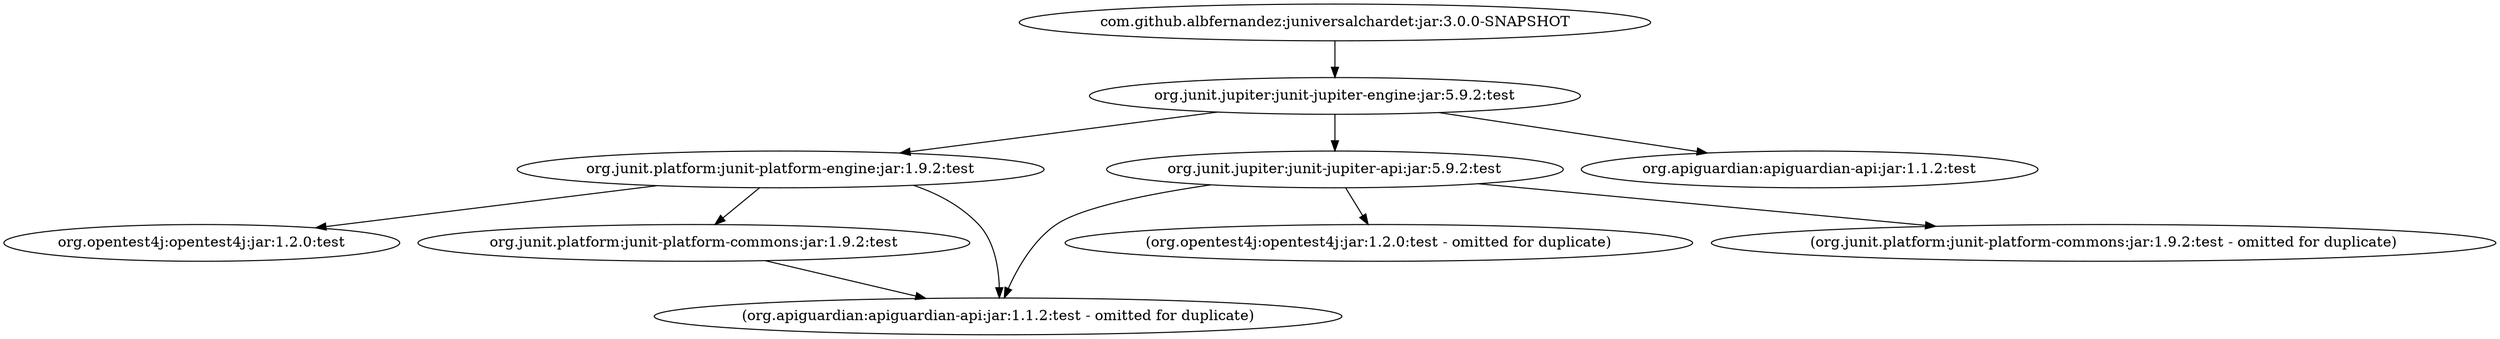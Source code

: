 digraph albfernandez__juniversalchardet {
	"com.github.albfernandez:juniversalchardet:jar:3.0.0-SNAPSHOT" -> "org.junit.jupiter:junit-jupiter-engine:jar:5.9.2:test" ; 
	"org.junit.jupiter:junit-jupiter-engine:jar:5.9.2:test" -> "org.junit.platform:junit-platform-engine:jar:1.9.2:test" ; 
	"org.junit.jupiter:junit-jupiter-engine:jar:5.9.2:test" -> "org.junit.jupiter:junit-jupiter-api:jar:5.9.2:test" ; 
	"org.junit.jupiter:junit-jupiter-engine:jar:5.9.2:test" -> "org.apiguardian:apiguardian-api:jar:1.1.2:test" ; 
	"org.junit.platform:junit-platform-engine:jar:1.9.2:test" -> "org.opentest4j:opentest4j:jar:1.2.0:test" ; 
	"org.junit.platform:junit-platform-engine:jar:1.9.2:test" -> "org.junit.platform:junit-platform-commons:jar:1.9.2:test" ; 
	"org.junit.platform:junit-platform-engine:jar:1.9.2:test" -> "(org.apiguardian:apiguardian-api:jar:1.1.2:test - omitted for duplicate)" ; 
	"org.junit.platform:junit-platform-commons:jar:1.9.2:test" -> "(org.apiguardian:apiguardian-api:jar:1.1.2:test - omitted for duplicate)" ; 
	"org.junit.jupiter:junit-jupiter-api:jar:5.9.2:test" -> "(org.opentest4j:opentest4j:jar:1.2.0:test - omitted for duplicate)" ; 
	"org.junit.jupiter:junit-jupiter-api:jar:5.9.2:test" -> "(org.junit.platform:junit-platform-commons:jar:1.9.2:test - omitted for duplicate)" ; 
	"org.junit.jupiter:junit-jupiter-api:jar:5.9.2:test" -> "(org.apiguardian:apiguardian-api:jar:1.1.2:test - omitted for duplicate)" ; 
}
